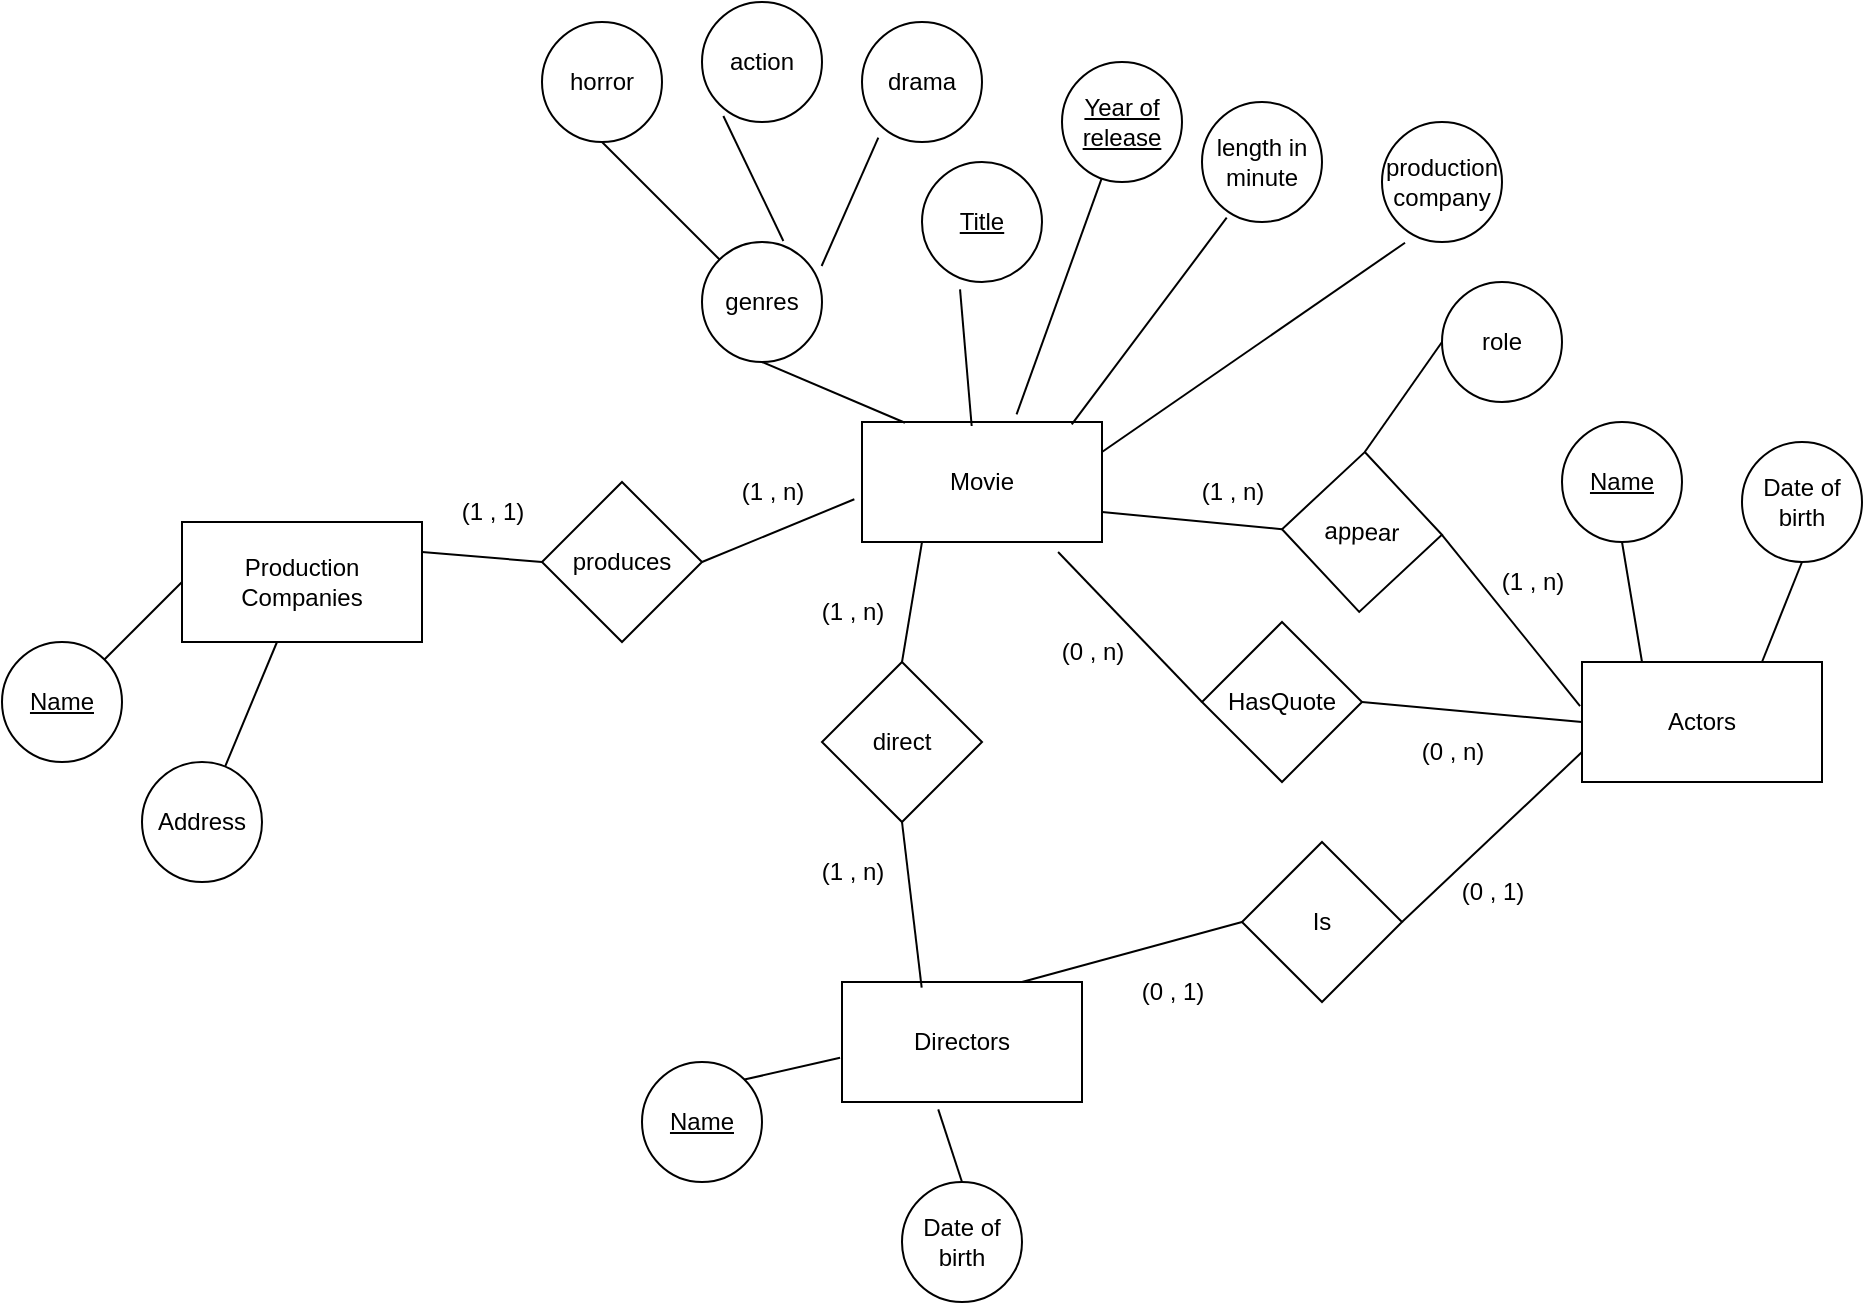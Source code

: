 <mxfile version="22.0.0" type="github">
  <diagram name="Trang-1" id="i1eJsRjbgFQYm1bpb_vK">
    <mxGraphModel dx="1610" dy="750" grid="1" gridSize="10" guides="1" tooltips="1" connect="1" arrows="1" fold="1" page="1" pageScale="1" pageWidth="827" pageHeight="1169" math="0" shadow="0">
      <root>
        <mxCell id="0" />
        <mxCell id="1" parent="0" />
        <mxCell id="ohYFCBptn_FbceAXjdsI-1" value="Movie" style="rounded=0;whiteSpace=wrap;html=1;" parent="1" vertex="1">
          <mxGeometry x="150" y="270" width="120" height="60" as="geometry" />
        </mxCell>
        <mxCell id="ohYFCBptn_FbceAXjdsI-2" value="Title" style="ellipse;whiteSpace=wrap;html=1;aspect=fixed;fontStyle=4" parent="1" vertex="1">
          <mxGeometry x="180" y="140" width="60" height="60" as="geometry" />
        </mxCell>
        <mxCell id="ohYFCBptn_FbceAXjdsI-3" value="&lt;u&gt;Year of release&lt;/u&gt;" style="ellipse;whiteSpace=wrap;html=1;aspect=fixed;" parent="1" vertex="1">
          <mxGeometry x="250" y="90" width="60" height="60" as="geometry" />
        </mxCell>
        <mxCell id="ohYFCBptn_FbceAXjdsI-6" value="length in minute" style="ellipse;whiteSpace=wrap;html=1;aspect=fixed;" parent="1" vertex="1">
          <mxGeometry x="320" y="110" width="60" height="60" as="geometry" />
        </mxCell>
        <mxCell id="ohYFCBptn_FbceAXjdsI-7" value="production company" style="ellipse;whiteSpace=wrap;html=1;aspect=fixed;" parent="1" vertex="1">
          <mxGeometry x="410" y="120" width="60" height="60" as="geometry" />
        </mxCell>
        <mxCell id="ohYFCBptn_FbceAXjdsI-8" value="genres" style="ellipse;whiteSpace=wrap;html=1;aspect=fixed;" parent="1" vertex="1">
          <mxGeometry x="70" y="180" width="60" height="60" as="geometry" />
        </mxCell>
        <mxCell id="ohYFCBptn_FbceAXjdsI-12" value="horror" style="ellipse;whiteSpace=wrap;html=1;aspect=fixed;" parent="1" vertex="1">
          <mxGeometry x="-10" y="70" width="60" height="60" as="geometry" />
        </mxCell>
        <mxCell id="ohYFCBptn_FbceAXjdsI-13" value="action" style="ellipse;whiteSpace=wrap;html=1;aspect=fixed;" parent="1" vertex="1">
          <mxGeometry x="70" y="60" width="60" height="60" as="geometry" />
        </mxCell>
        <mxCell id="ohYFCBptn_FbceAXjdsI-14" value="drama" style="ellipse;whiteSpace=wrap;html=1;aspect=fixed;" parent="1" vertex="1">
          <mxGeometry x="150" y="70" width="60" height="60" as="geometry" />
        </mxCell>
        <mxCell id="ohYFCBptn_FbceAXjdsI-15" value="" style="endArrow=none;html=1;rounded=0;exitX=0;exitY=0;exitDx=0;exitDy=0;entryX=0.5;entryY=1;entryDx=0;entryDy=0;" parent="1" source="ohYFCBptn_FbceAXjdsI-8" target="ohYFCBptn_FbceAXjdsI-12" edge="1">
          <mxGeometry width="50" height="50" relative="1" as="geometry">
            <mxPoint x="410" y="410" as="sourcePoint" />
            <mxPoint x="460" y="360" as="targetPoint" />
          </mxGeometry>
        </mxCell>
        <mxCell id="ohYFCBptn_FbceAXjdsI-16" value="" style="endArrow=none;html=1;rounded=0;exitX=0.678;exitY=-0.008;exitDx=0;exitDy=0;entryX=0.178;entryY=0.95;entryDx=0;entryDy=0;exitPerimeter=0;entryPerimeter=0;" parent="1" source="ohYFCBptn_FbceAXjdsI-8" target="ohYFCBptn_FbceAXjdsI-13" edge="1">
          <mxGeometry width="50" height="50" relative="1" as="geometry">
            <mxPoint x="49" y="249" as="sourcePoint" />
            <mxPoint x="70" y="170" as="targetPoint" />
          </mxGeometry>
        </mxCell>
        <mxCell id="ohYFCBptn_FbceAXjdsI-17" value="" style="endArrow=none;html=1;rounded=0;exitX=0.997;exitY=0.2;exitDx=0;exitDy=0;entryX=0.136;entryY=0.964;entryDx=0;entryDy=0;exitPerimeter=0;entryPerimeter=0;" parent="1" source="ohYFCBptn_FbceAXjdsI-8" target="ohYFCBptn_FbceAXjdsI-14" edge="1">
          <mxGeometry width="50" height="50" relative="1" as="geometry">
            <mxPoint x="81" y="240" as="sourcePoint" />
            <mxPoint x="121" y="177" as="targetPoint" />
          </mxGeometry>
        </mxCell>
        <mxCell id="ohYFCBptn_FbceAXjdsI-18" value="" style="endArrow=none;html=1;rounded=0;exitX=0.179;exitY=0.006;exitDx=0;exitDy=0;exitPerimeter=0;entryX=0.5;entryY=1;entryDx=0;entryDy=0;" parent="1" source="ohYFCBptn_FbceAXjdsI-1" target="ohYFCBptn_FbceAXjdsI-8" edge="1">
          <mxGeometry width="50" height="50" relative="1" as="geometry">
            <mxPoint x="410" y="410" as="sourcePoint" />
            <mxPoint x="460" y="360" as="targetPoint" />
          </mxGeometry>
        </mxCell>
        <mxCell id="ohYFCBptn_FbceAXjdsI-19" value="" style="endArrow=none;html=1;rounded=0;exitX=0.457;exitY=0.033;exitDx=0;exitDy=0;exitPerimeter=0;entryX=0.317;entryY=1.061;entryDx=0;entryDy=0;entryPerimeter=0;" parent="1" source="ohYFCBptn_FbceAXjdsI-1" target="ohYFCBptn_FbceAXjdsI-2" edge="1">
          <mxGeometry width="50" height="50" relative="1" as="geometry">
            <mxPoint x="121" y="370" as="sourcePoint" />
            <mxPoint x="90" y="290" as="targetPoint" />
          </mxGeometry>
        </mxCell>
        <mxCell id="ohYFCBptn_FbceAXjdsI-21" value="" style="endArrow=none;html=1;rounded=0;exitX=0.644;exitY=-0.064;exitDx=0;exitDy=0;exitPerimeter=0;" parent="1" source="ohYFCBptn_FbceAXjdsI-1" target="ohYFCBptn_FbceAXjdsI-3" edge="1">
          <mxGeometry width="50" height="50" relative="1" as="geometry">
            <mxPoint x="155" y="372" as="sourcePoint" />
            <mxPoint x="169" y="294" as="targetPoint" />
          </mxGeometry>
        </mxCell>
        <mxCell id="ohYFCBptn_FbceAXjdsI-22" value="" style="endArrow=none;html=1;rounded=0;exitX=0.874;exitY=0.019;exitDx=0;exitDy=0;exitPerimeter=0;entryX=0.206;entryY=0.964;entryDx=0;entryDy=0;entryPerimeter=0;" parent="1" source="ohYFCBptn_FbceAXjdsI-1" target="ohYFCBptn_FbceAXjdsI-6" edge="1">
          <mxGeometry width="50" height="50" relative="1" as="geometry">
            <mxPoint x="165" y="382" as="sourcePoint" />
            <mxPoint x="179" y="304" as="targetPoint" />
          </mxGeometry>
        </mxCell>
        <mxCell id="ohYFCBptn_FbceAXjdsI-24" value="" style="endArrow=none;html=1;rounded=0;exitX=1;exitY=0.25;exitDx=0;exitDy=0;entryX=0.192;entryY=1.006;entryDx=0;entryDy=0;entryPerimeter=0;" parent="1" source="ohYFCBptn_FbceAXjdsI-1" target="ohYFCBptn_FbceAXjdsI-7" edge="1">
          <mxGeometry width="50" height="50" relative="1" as="geometry">
            <mxPoint x="225" y="371" as="sourcePoint" />
            <mxPoint x="322" y="298" as="targetPoint" />
          </mxGeometry>
        </mxCell>
        <mxCell id="ohYFCBptn_FbceAXjdsI-25" value="Actors" style="rounded=0;whiteSpace=wrap;html=1;" parent="1" vertex="1">
          <mxGeometry x="510" y="390" width="120" height="60" as="geometry" />
        </mxCell>
        <mxCell id="ohYFCBptn_FbceAXjdsI-26" value="Directors" style="rounded=0;whiteSpace=wrap;html=1;" parent="1" vertex="1">
          <mxGeometry x="140" y="550" width="120" height="60" as="geometry" />
        </mxCell>
        <mxCell id="ohYFCBptn_FbceAXjdsI-27" value="Name" style="ellipse;whiteSpace=wrap;html=1;aspect=fixed;fontStyle=4" parent="1" vertex="1">
          <mxGeometry x="500" y="270" width="60" height="60" as="geometry" />
        </mxCell>
        <mxCell id="ohYFCBptn_FbceAXjdsI-28" value="Date of birth" style="ellipse;whiteSpace=wrap;html=1;aspect=fixed;" parent="1" vertex="1">
          <mxGeometry x="590" y="280" width="60" height="60" as="geometry" />
        </mxCell>
        <mxCell id="ohYFCBptn_FbceAXjdsI-30" value="" style="endArrow=none;html=1;rounded=0;exitX=0.25;exitY=0;exitDx=0;exitDy=0;entryX=0.5;entryY=1;entryDx=0;entryDy=0;" parent="1" source="ohYFCBptn_FbceAXjdsI-25" target="ohYFCBptn_FbceAXjdsI-27" edge="1">
          <mxGeometry width="50" height="50" relative="1" as="geometry">
            <mxPoint x="240" y="385" as="sourcePoint" />
            <mxPoint x="422" y="300" as="targetPoint" />
          </mxGeometry>
        </mxCell>
        <mxCell id="ohYFCBptn_FbceAXjdsI-31" value="" style="endArrow=none;html=1;rounded=0;exitX=0.75;exitY=0;exitDx=0;exitDy=0;entryX=0.5;entryY=1;entryDx=0;entryDy=0;" parent="1" source="ohYFCBptn_FbceAXjdsI-25" target="ohYFCBptn_FbceAXjdsI-28" edge="1">
          <mxGeometry width="50" height="50" relative="1" as="geometry">
            <mxPoint x="250" y="395" as="sourcePoint" />
            <mxPoint x="432" y="310" as="targetPoint" />
          </mxGeometry>
        </mxCell>
        <mxCell id="ohYFCBptn_FbceAXjdsI-32" value="appear" style="rhombus;whiteSpace=wrap;html=1;rotation=2;" parent="1" vertex="1">
          <mxGeometry x="360" y="285" width="80" height="80" as="geometry" />
        </mxCell>
        <mxCell id="ohYFCBptn_FbceAXjdsI-33" value="role" style="ellipse;whiteSpace=wrap;html=1;aspect=fixed;" parent="1" vertex="1">
          <mxGeometry x="440" y="200" width="60" height="60" as="geometry" />
        </mxCell>
        <mxCell id="ohYFCBptn_FbceAXjdsI-34" value="" style="endArrow=none;html=1;rounded=0;exitX=0.5;exitY=0;exitDx=0;exitDy=0;entryX=0;entryY=0.5;entryDx=0;entryDy=0;" parent="1" source="ohYFCBptn_FbceAXjdsI-32" target="ohYFCBptn_FbceAXjdsI-33" edge="1">
          <mxGeometry width="50" height="50" relative="1" as="geometry">
            <mxPoint x="240" y="385" as="sourcePoint" />
            <mxPoint x="422" y="300" as="targetPoint" />
          </mxGeometry>
        </mxCell>
        <mxCell id="ohYFCBptn_FbceAXjdsI-35" value="" style="endArrow=none;html=1;rounded=0;exitX=-0.008;exitY=0.367;exitDx=0;exitDy=0;entryX=1;entryY=0.5;entryDx=0;entryDy=0;exitPerimeter=0;" parent="1" source="ohYFCBptn_FbceAXjdsI-25" target="ohYFCBptn_FbceAXjdsI-32" edge="1">
          <mxGeometry width="50" height="50" relative="1" as="geometry">
            <mxPoint x="550" y="400" as="sourcePoint" />
            <mxPoint x="540" y="340" as="targetPoint" />
          </mxGeometry>
        </mxCell>
        <mxCell id="ohYFCBptn_FbceAXjdsI-37" value="Name" style="ellipse;whiteSpace=wrap;html=1;aspect=fixed;fontStyle=4" parent="1" vertex="1">
          <mxGeometry x="40" y="590" width="60" height="60" as="geometry" />
        </mxCell>
        <mxCell id="ohYFCBptn_FbceAXjdsI-38" value="Date of birth" style="ellipse;whiteSpace=wrap;html=1;aspect=fixed;" parent="1" vertex="1">
          <mxGeometry x="170" y="650" width="60" height="60" as="geometry" />
        </mxCell>
        <mxCell id="ohYFCBptn_FbceAXjdsI-39" value="" style="endArrow=none;html=1;rounded=0;exitX=1;exitY=0;exitDx=0;exitDy=0;entryX=-0.008;entryY=0.631;entryDx=0;entryDy=0;entryPerimeter=0;" parent="1" source="ohYFCBptn_FbceAXjdsI-37" target="ohYFCBptn_FbceAXjdsI-26" edge="1">
          <mxGeometry width="50" height="50" relative="1" as="geometry">
            <mxPoint x="344" y="410" as="sourcePoint" />
            <mxPoint x="241" y="406" as="targetPoint" />
          </mxGeometry>
        </mxCell>
        <mxCell id="ohYFCBptn_FbceAXjdsI-40" value="" style="endArrow=none;html=1;rounded=0;exitX=0.5;exitY=0;exitDx=0;exitDy=0;entryX=0.401;entryY=1.061;entryDx=0;entryDy=0;entryPerimeter=0;" parent="1" source="ohYFCBptn_FbceAXjdsI-38" target="ohYFCBptn_FbceAXjdsI-26" edge="1">
          <mxGeometry width="50" height="50" relative="1" as="geometry">
            <mxPoint x="121" y="639" as="sourcePoint" />
            <mxPoint x="159" y="588" as="targetPoint" />
          </mxGeometry>
        </mxCell>
        <mxCell id="ohYFCBptn_FbceAXjdsI-41" value="direct" style="rhombus;whiteSpace=wrap;html=1;" parent="1" vertex="1">
          <mxGeometry x="130" y="390" width="80" height="80" as="geometry" />
        </mxCell>
        <mxCell id="ohYFCBptn_FbceAXjdsI-42" value="" style="endArrow=none;html=1;rounded=0;exitX=0;exitY=0.5;exitDx=0;exitDy=0;entryX=1;entryY=0.75;entryDx=0;entryDy=0;" parent="1" target="ohYFCBptn_FbceAXjdsI-1" edge="1" source="ohYFCBptn_FbceAXjdsI-32">
          <mxGeometry width="50" height="50" relative="1" as="geometry">
            <mxPoint x="334" y="400" as="sourcePoint" />
            <mxPoint x="231" y="396" as="targetPoint" />
          </mxGeometry>
        </mxCell>
        <mxCell id="ohYFCBptn_FbceAXjdsI-43" value="" style="endArrow=none;html=1;rounded=0;exitX=0.5;exitY=0;exitDx=0;exitDy=0;entryX=0.25;entryY=1;entryDx=0;entryDy=0;" parent="1" source="ohYFCBptn_FbceAXjdsI-41" target="ohYFCBptn_FbceAXjdsI-1" edge="1">
          <mxGeometry width="50" height="50" relative="1" as="geometry">
            <mxPoint x="344" y="410" as="sourcePoint" />
            <mxPoint x="241" y="406" as="targetPoint" />
          </mxGeometry>
        </mxCell>
        <mxCell id="ohYFCBptn_FbceAXjdsI-44" value="" style="endArrow=none;html=1;rounded=0;exitX=0.332;exitY=0.047;exitDx=0;exitDy=0;entryX=0.5;entryY=1;entryDx=0;entryDy=0;exitPerimeter=0;" parent="1" source="ohYFCBptn_FbceAXjdsI-26" target="ohYFCBptn_FbceAXjdsI-41" edge="1">
          <mxGeometry width="50" height="50" relative="1" as="geometry">
            <mxPoint x="190" y="460" as="sourcePoint" />
            <mxPoint x="150" y="430" as="targetPoint" />
          </mxGeometry>
        </mxCell>
        <mxCell id="ohYFCBptn_FbceAXjdsI-45" value="" style="endArrow=none;html=1;rounded=0;exitX=0.75;exitY=0;exitDx=0;exitDy=0;entryX=0;entryY=0.5;entryDx=0;entryDy=0;" parent="1" source="ohYFCBptn_FbceAXjdsI-26" target="_T6oR5bL1RTpgniLcGyy-1" edge="1">
          <mxGeometry width="50" height="50" relative="1" as="geometry">
            <mxPoint x="180" y="568" as="sourcePoint" />
            <mxPoint x="370" y="520" as="targetPoint" />
          </mxGeometry>
        </mxCell>
        <mxCell id="ohYFCBptn_FbceAXjdsI-48" value="Production Companies" style="rounded=0;whiteSpace=wrap;html=1;" parent="1" vertex="1">
          <mxGeometry x="-190" y="320" width="120" height="60" as="geometry" />
        </mxCell>
        <mxCell id="ohYFCBptn_FbceAXjdsI-49" value="Name" style="ellipse;whiteSpace=wrap;html=1;aspect=fixed;fontStyle=4" parent="1" vertex="1">
          <mxGeometry x="-280" y="380" width="60" height="60" as="geometry" />
        </mxCell>
        <mxCell id="ohYFCBptn_FbceAXjdsI-50" value="Address" style="ellipse;whiteSpace=wrap;html=1;aspect=fixed;" parent="1" vertex="1">
          <mxGeometry x="-210" y="440" width="60" height="60" as="geometry" />
        </mxCell>
        <mxCell id="ohYFCBptn_FbceAXjdsI-51" value="" style="endArrow=none;html=1;rounded=0;exitX=1;exitY=0;exitDx=0;exitDy=0;entryX=0;entryY=0.5;entryDx=0;entryDy=0;" parent="1" source="ohYFCBptn_FbceAXjdsI-49" target="ohYFCBptn_FbceAXjdsI-48" edge="1">
          <mxGeometry width="50" height="50" relative="1" as="geometry">
            <mxPoint x="181" y="280" as="sourcePoint" />
            <mxPoint x="110" y="250" as="targetPoint" />
          </mxGeometry>
        </mxCell>
        <mxCell id="ohYFCBptn_FbceAXjdsI-52" value="" style="endArrow=none;html=1;rounded=0;" parent="1" source="ohYFCBptn_FbceAXjdsI-50" target="ohYFCBptn_FbceAXjdsI-48" edge="1">
          <mxGeometry width="50" height="50" relative="1" as="geometry">
            <mxPoint x="-219" y="399" as="sourcePoint" />
            <mxPoint x="-140" y="380" as="targetPoint" />
          </mxGeometry>
        </mxCell>
        <mxCell id="ohYFCBptn_FbceAXjdsI-53" value="" style="endArrow=none;html=1;rounded=0;entryX=1;entryY=0.25;entryDx=0;entryDy=0;exitX=0;exitY=0.5;exitDx=0;exitDy=0;" parent="1" source="ohYFCBptn_FbceAXjdsI-54" target="ohYFCBptn_FbceAXjdsI-48" edge="1">
          <mxGeometry width="50" height="50" relative="1" as="geometry">
            <mxPoint x="20" y="330" as="sourcePoint" />
            <mxPoint x="110" y="250" as="targetPoint" />
          </mxGeometry>
        </mxCell>
        <mxCell id="ohYFCBptn_FbceAXjdsI-54" value="produces" style="rhombus;whiteSpace=wrap;html=1;" parent="1" vertex="1">
          <mxGeometry x="-10" y="300" width="80" height="80" as="geometry" />
        </mxCell>
        <mxCell id="ohYFCBptn_FbceAXjdsI-57" value="" style="endArrow=none;html=1;rounded=0;exitX=1;exitY=0.5;exitDx=0;exitDy=0;entryX=-0.032;entryY=0.644;entryDx=0;entryDy=0;entryPerimeter=0;" parent="1" source="ohYFCBptn_FbceAXjdsI-54" target="ohYFCBptn_FbceAXjdsI-1" edge="1">
          <mxGeometry width="50" height="50" relative="1" as="geometry">
            <mxPoint x="190" y="400" as="sourcePoint" />
            <mxPoint x="190" y="340" as="targetPoint" />
          </mxGeometry>
        </mxCell>
        <mxCell id="ohYFCBptn_FbceAXjdsI-58" value="(1 , 1)" style="text;html=1;align=center;verticalAlign=middle;resizable=0;points=[];autosize=1;strokeColor=none;fillColor=none;" parent="1" vertex="1">
          <mxGeometry x="-60" y="300" width="50" height="30" as="geometry" />
        </mxCell>
        <mxCell id="ohYFCBptn_FbceAXjdsI-59" value="(1 , n)" style="text;html=1;align=center;verticalAlign=middle;resizable=0;points=[];autosize=1;strokeColor=none;fillColor=none;" parent="1" vertex="1">
          <mxGeometry x="80" y="290" width="50" height="30" as="geometry" />
        </mxCell>
        <mxCell id="ohYFCBptn_FbceAXjdsI-60" value="(1 , n)" style="text;html=1;align=center;verticalAlign=middle;resizable=0;points=[];autosize=1;strokeColor=none;fillColor=none;" parent="1" vertex="1">
          <mxGeometry x="120" y="350" width="50" height="30" as="geometry" />
        </mxCell>
        <mxCell id="ohYFCBptn_FbceAXjdsI-61" value="(1 , n)" style="text;html=1;align=center;verticalAlign=middle;resizable=0;points=[];autosize=1;strokeColor=none;fillColor=none;" parent="1" vertex="1">
          <mxGeometry x="120" y="480" width="50" height="30" as="geometry" />
        </mxCell>
        <mxCell id="ohYFCBptn_FbceAXjdsI-62" value="(0 , 1)" style="text;html=1;align=center;verticalAlign=middle;resizable=0;points=[];autosize=1;strokeColor=none;fillColor=none;" parent="1" vertex="1">
          <mxGeometry x="280" y="540" width="50" height="30" as="geometry" />
        </mxCell>
        <mxCell id="ohYFCBptn_FbceAXjdsI-63" value="(1 , n)" style="text;html=1;align=center;verticalAlign=middle;resizable=0;points=[];autosize=1;strokeColor=none;fillColor=none;" parent="1" vertex="1">
          <mxGeometry x="310" y="290" width="50" height="30" as="geometry" />
        </mxCell>
        <mxCell id="ohYFCBptn_FbceAXjdsI-64" value="(1 , n)" style="text;html=1;align=center;verticalAlign=middle;resizable=0;points=[];autosize=1;strokeColor=none;fillColor=none;" parent="1" vertex="1">
          <mxGeometry x="460" y="335" width="50" height="30" as="geometry" />
        </mxCell>
        <mxCell id="_T6oR5bL1RTpgniLcGyy-1" value="Is" style="rhombus;whiteSpace=wrap;html=1;" vertex="1" parent="1">
          <mxGeometry x="340" y="480" width="80" height="80" as="geometry" />
        </mxCell>
        <mxCell id="_T6oR5bL1RTpgniLcGyy-3" value="" style="endArrow=none;html=1;rounded=0;exitX=0;exitY=0.75;exitDx=0;exitDy=0;entryX=1;entryY=0.5;entryDx=0;entryDy=0;" edge="1" parent="1" source="ohYFCBptn_FbceAXjdsI-25" target="_T6oR5bL1RTpgniLcGyy-1">
          <mxGeometry width="50" height="50" relative="1" as="geometry">
            <mxPoint x="519" y="422" as="sourcePoint" />
            <mxPoint x="424" y="410" as="targetPoint" />
          </mxGeometry>
        </mxCell>
        <mxCell id="_T6oR5bL1RTpgniLcGyy-4" value="HasQuote" style="rhombus;whiteSpace=wrap;html=1;" vertex="1" parent="1">
          <mxGeometry x="320" y="370" width="80" height="80" as="geometry" />
        </mxCell>
        <mxCell id="_T6oR5bL1RTpgniLcGyy-5" value="" style="endArrow=none;html=1;rounded=0;exitX=0;exitY=0.5;exitDx=0;exitDy=0;entryX=1;entryY=0.5;entryDx=0;entryDy=0;" edge="1" parent="1" source="ohYFCBptn_FbceAXjdsI-25" target="_T6oR5bL1RTpgniLcGyy-4">
          <mxGeometry width="50" height="50" relative="1" as="geometry">
            <mxPoint x="519" y="422" as="sourcePoint" />
            <mxPoint x="450" y="336" as="targetPoint" />
          </mxGeometry>
        </mxCell>
        <mxCell id="_T6oR5bL1RTpgniLcGyy-6" value="" style="endArrow=none;html=1;rounded=0;exitX=0;exitY=0.5;exitDx=0;exitDy=0;entryX=0.817;entryY=1.083;entryDx=0;entryDy=0;entryPerimeter=0;" edge="1" parent="1" source="_T6oR5bL1RTpgniLcGyy-4" target="ohYFCBptn_FbceAXjdsI-1">
          <mxGeometry width="50" height="50" relative="1" as="geometry">
            <mxPoint x="519" y="422" as="sourcePoint" />
            <mxPoint x="450" y="336" as="targetPoint" />
          </mxGeometry>
        </mxCell>
        <mxCell id="_T6oR5bL1RTpgniLcGyy-8" value="(0 , 1)" style="text;html=1;align=center;verticalAlign=middle;resizable=0;points=[];autosize=1;strokeColor=none;fillColor=none;" vertex="1" parent="1">
          <mxGeometry x="440" y="490" width="50" height="30" as="geometry" />
        </mxCell>
        <mxCell id="_T6oR5bL1RTpgniLcGyy-9" value="(0 , n)" style="text;html=1;align=center;verticalAlign=middle;resizable=0;points=[];autosize=1;strokeColor=none;fillColor=none;" vertex="1" parent="1">
          <mxGeometry x="240" y="370" width="50" height="30" as="geometry" />
        </mxCell>
        <mxCell id="_T6oR5bL1RTpgniLcGyy-10" value="(0 , n)" style="text;html=1;align=center;verticalAlign=middle;resizable=0;points=[];autosize=1;strokeColor=none;fillColor=none;" vertex="1" parent="1">
          <mxGeometry x="420" y="420" width="50" height="30" as="geometry" />
        </mxCell>
      </root>
    </mxGraphModel>
  </diagram>
</mxfile>
